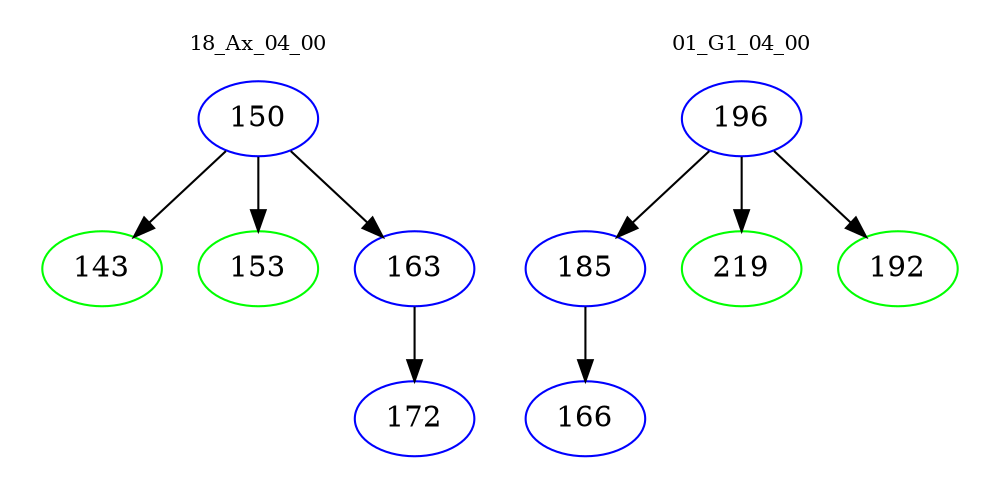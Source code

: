 digraph{
subgraph cluster_0 {
color = white
label = "18_Ax_04_00";
fontsize=10;
T0_150 [label="150", color="blue"]
T0_150 -> T0_143 [color="black"]
T0_143 [label="143", color="green"]
T0_150 -> T0_153 [color="black"]
T0_153 [label="153", color="green"]
T0_150 -> T0_163 [color="black"]
T0_163 [label="163", color="blue"]
T0_163 -> T0_172 [color="black"]
T0_172 [label="172", color="blue"]
}
subgraph cluster_1 {
color = white
label = "01_G1_04_00";
fontsize=10;
T1_196 [label="196", color="blue"]
T1_196 -> T1_185 [color="black"]
T1_185 [label="185", color="blue"]
T1_185 -> T1_166 [color="black"]
T1_166 [label="166", color="blue"]
T1_196 -> T1_219 [color="black"]
T1_219 [label="219", color="green"]
T1_196 -> T1_192 [color="black"]
T1_192 [label="192", color="green"]
}
}
